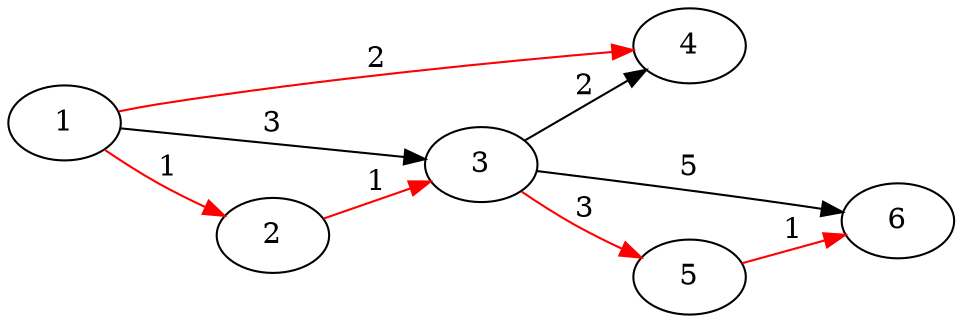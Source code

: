 digraph BST {
rankdir="LR";

1 -> 3[label="3"];

3 -> 4[label="2"];
3 -> 6[label="5"];


edge[color=red];
1 -> 2[label="1"];
1 -> 4[label="2"];

2 -> 3[label="1"];

3 -> 5[label="3"];

5 -> 6[label="1"];

}
